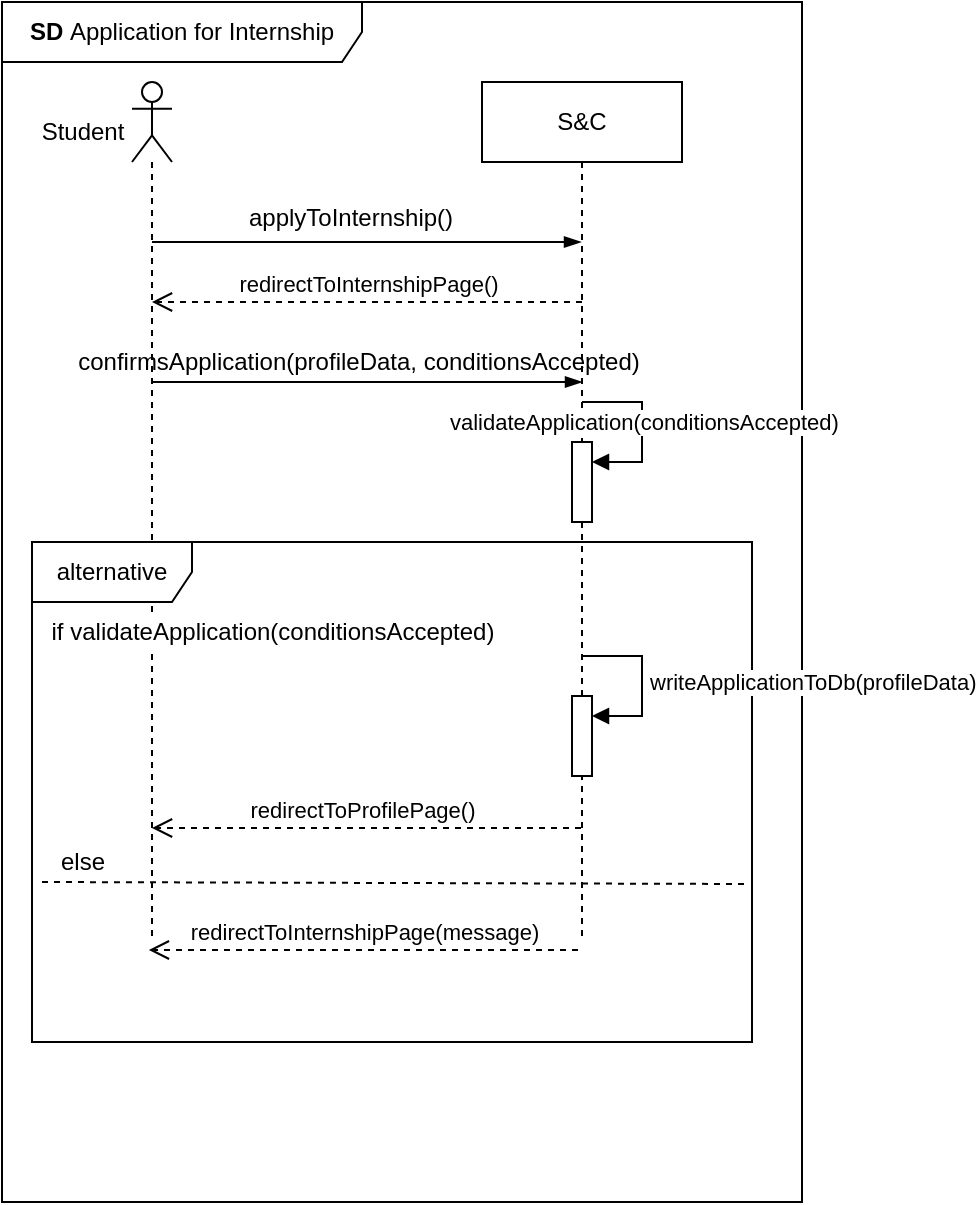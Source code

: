 <mxfile version="25.0.1">
  <diagram name="Page-1" id="2YBvvXClWsGukQMizWep">
    <mxGraphModel dx="477" dy="322" grid="1" gridSize="10" guides="1" tooltips="1" connect="1" arrows="1" fold="1" page="1" pageScale="1" pageWidth="850" pageHeight="1100" math="0" shadow="0">
      <root>
        <mxCell id="0" />
        <mxCell id="1" parent="0" />
        <mxCell id="CObYJEAy56xA2G8EUnc1-1" value="S&amp;amp;C" style="shape=umlLifeline;perimeter=lifelinePerimeter;whiteSpace=wrap;html=1;container=1;dropTarget=0;collapsible=0;recursiveResize=0;outlineConnect=0;portConstraint=eastwest;newEdgeStyle={&quot;edgeStyle&quot;:&quot;elbowEdgeStyle&quot;,&quot;elbow&quot;:&quot;vertical&quot;,&quot;curved&quot;:0,&quot;rounded&quot;:0};" parent="1" vertex="1">
          <mxGeometry x="320" y="40" width="100" height="430" as="geometry" />
        </mxCell>
        <mxCell id="CObYJEAy56xA2G8EUnc1-6" value="" style="shape=umlLifeline;perimeter=lifelinePerimeter;whiteSpace=wrap;html=1;container=1;dropTarget=0;collapsible=0;recursiveResize=0;outlineConnect=0;portConstraint=eastwest;newEdgeStyle={&quot;curved&quot;:0,&quot;rounded&quot;:0};participant=umlActor;" parent="1" vertex="1">
          <mxGeometry x="145" y="40" width="20" height="430" as="geometry" />
        </mxCell>
        <mxCell id="CObYJEAy56xA2G8EUnc1-7" value="Student" style="text;html=1;align=center;verticalAlign=middle;resizable=0;points=[];autosize=1;strokeColor=none;fillColor=none;" parent="1" vertex="1">
          <mxGeometry x="90" y="50" width="60" height="30" as="geometry" />
        </mxCell>
        <mxCell id="CObYJEAy56xA2G8EUnc1-8" value="" style="edgeStyle=elbowEdgeStyle;fontSize=12;html=1;endArrow=blockThin;endFill=1;rounded=0;" parent="1" source="CObYJEAy56xA2G8EUnc1-6" target="CObYJEAy56xA2G8EUnc1-1" edge="1">
          <mxGeometry width="160" relative="1" as="geometry">
            <mxPoint x="190" y="120" as="sourcePoint" />
            <mxPoint x="369.5" y="180" as="targetPoint" />
            <Array as="points">
              <mxPoint x="270" y="120" />
            </Array>
          </mxGeometry>
        </mxCell>
        <mxCell id="CObYJEAy56xA2G8EUnc1-9" value="applyToInternship()" style="text;html=1;align=center;verticalAlign=middle;resizable=0;points=[];autosize=1;strokeColor=none;fillColor=none;" parent="1" vertex="1">
          <mxGeometry x="189" y="93" width="130" height="30" as="geometry" />
        </mxCell>
        <mxCell id="CObYJEAy56xA2G8EUnc1-14" value="alternative" style="shape=umlFrame;whiteSpace=wrap;html=1;pointerEvents=0;width=80;height=30;" parent="1" vertex="1">
          <mxGeometry x="95" y="270" width="360" height="250" as="geometry" />
        </mxCell>
        <mxCell id="CObYJEAy56xA2G8EUnc1-15" value="&lt;b&gt;SD&lt;/b&gt;&amp;nbsp;Application for Internship" style="shape=umlFrame;whiteSpace=wrap;html=1;pointerEvents=0;width=180;height=30;" parent="1" vertex="1">
          <mxGeometry x="80" width="400" height="600" as="geometry" />
        </mxCell>
        <mxCell id="CObYJEAy56xA2G8EUnc1-17" value="" style="endArrow=none;dashed=1;html=1;rounded=0;exitX=0.014;exitY=0.49;exitDx=0;exitDy=0;exitPerimeter=0;entryX=0.994;entryY=0.495;entryDx=0;entryDy=0;entryPerimeter=0;" parent="1" edge="1">
          <mxGeometry width="50" height="50" relative="1" as="geometry">
            <mxPoint x="100.0" y="440" as="sourcePoint" />
            <mxPoint x="452.8" y="441" as="targetPoint" />
          </mxGeometry>
        </mxCell>
        <mxCell id="CObYJEAy56xA2G8EUnc1-19" value="else" style="text;html=1;align=center;verticalAlign=middle;resizable=0;points=[];autosize=1;strokeColor=none;fillColor=none;" parent="1" vertex="1">
          <mxGeometry x="95" y="415" width="50" height="30" as="geometry" />
        </mxCell>
        <mxCell id="CObYJEAy56xA2G8EUnc1-20" value="if validateApplication(conditionsAccepted)" style="text;html=1;align=center;verticalAlign=middle;resizable=0;points=[];autosize=1;strokeColor=none;fillColor=none;labelBackgroundColor=default;" parent="1" vertex="1">
          <mxGeometry x="95" y="300" width="240" height="30" as="geometry" />
        </mxCell>
        <mxCell id="CObYJEAy56xA2G8EUnc1-24" value="redirectToInternshipPage(message)" style="html=1;verticalAlign=bottom;endArrow=open;dashed=1;endSize=8;curved=0;rounded=0;" parent="1" edge="1">
          <mxGeometry x="-0.003" relative="1" as="geometry">
            <mxPoint x="368.0" y="474" as="sourcePoint" />
            <mxPoint x="153.444" y="474" as="targetPoint" />
            <mxPoint as="offset" />
          </mxGeometry>
        </mxCell>
        <mxCell id="HJIBpvxVfIBrpGYPyr1l-3" value="redirectToInternshipPage()" style="html=1;verticalAlign=bottom;endArrow=open;dashed=1;endSize=8;curved=0;rounded=0;" edge="1" parent="1" target="CObYJEAy56xA2G8EUnc1-6">
          <mxGeometry relative="1" as="geometry">
            <mxPoint x="370" y="150" as="sourcePoint" />
            <mxPoint x="190.429" y="150" as="targetPoint" />
            <Array as="points">
              <mxPoint x="280.5" y="150" />
            </Array>
          </mxGeometry>
        </mxCell>
        <mxCell id="HJIBpvxVfIBrpGYPyr1l-5" value="confirmsApplication(profileData, conditionsAccepted)" style="text;html=1;align=center;verticalAlign=middle;resizable=0;points=[];autosize=1;strokeColor=none;fillColor=none;" vertex="1" parent="1">
          <mxGeometry x="108" y="165" width="300" height="30" as="geometry" />
        </mxCell>
        <mxCell id="HJIBpvxVfIBrpGYPyr1l-6" value="redirectToProfilePage()" style="html=1;verticalAlign=bottom;endArrow=open;dashed=1;endSize=8;curved=0;rounded=0;" edge="1" parent="1">
          <mxGeometry x="0.021" relative="1" as="geometry">
            <mxPoint x="369.5" y="413" as="sourcePoint" />
            <mxPoint x="155" y="413" as="targetPoint" />
            <Array as="points">
              <mxPoint x="296.5" y="413" />
              <mxPoint x="160" y="413" />
            </Array>
            <mxPoint as="offset" />
          </mxGeometry>
        </mxCell>
        <mxCell id="HJIBpvxVfIBrpGYPyr1l-8" value="" style="edgeStyle=elbowEdgeStyle;fontSize=12;html=1;endArrow=blockThin;endFill=1;rounded=0;" edge="1" parent="1">
          <mxGeometry width="160" relative="1" as="geometry">
            <mxPoint x="155" y="190" as="sourcePoint" />
            <mxPoint x="370" y="190" as="targetPoint" />
            <Array as="points">
              <mxPoint x="270" y="190" />
            </Array>
          </mxGeometry>
        </mxCell>
        <mxCell id="HJIBpvxVfIBrpGYPyr1l-12" value="" style="html=1;points=[[0,0,0,0,5],[0,1,0,0,-5],[1,0,0,0,5],[1,1,0,0,-5]];perimeter=orthogonalPerimeter;outlineConnect=0;targetShapes=umlLifeline;portConstraint=eastwest;newEdgeStyle={&quot;curved&quot;:0,&quot;rounded&quot;:0};" vertex="1" parent="1">
          <mxGeometry x="365" y="220" width="10" height="40" as="geometry" />
        </mxCell>
        <mxCell id="HJIBpvxVfIBrpGYPyr1l-13" value="validateApplication(conditionsAccepted)" style="html=1;align=left;spacingLeft=2;endArrow=block;rounded=0;edgeStyle=orthogonalEdgeStyle;curved=0;rounded=0;" edge="1" target="HJIBpvxVfIBrpGYPyr1l-12" parent="1">
          <mxGeometry x="-1" y="-71" relative="1" as="geometry">
            <mxPoint x="370" y="200" as="sourcePoint" />
            <Array as="points">
              <mxPoint x="400" y="230" />
            </Array>
            <mxPoint x="-70" y="-61" as="offset" />
          </mxGeometry>
        </mxCell>
        <mxCell id="HJIBpvxVfIBrpGYPyr1l-16" value="" style="html=1;points=[[0,0,0,0,5],[0,1,0,0,-5],[1,0,0,0,5],[1,1,0,0,-5]];perimeter=orthogonalPerimeter;outlineConnect=0;targetShapes=umlLifeline;portConstraint=eastwest;newEdgeStyle={&quot;curved&quot;:0,&quot;rounded&quot;:0};" vertex="1" parent="1">
          <mxGeometry x="365" y="347" width="10" height="40" as="geometry" />
        </mxCell>
        <mxCell id="HJIBpvxVfIBrpGYPyr1l-17" value="writeApplicationToDb(profileData)" style="html=1;align=left;spacingLeft=2;endArrow=block;rounded=0;edgeStyle=orthogonalEdgeStyle;curved=0;rounded=0;" edge="1" target="HJIBpvxVfIBrpGYPyr1l-16" parent="1">
          <mxGeometry x="-0.005" relative="1" as="geometry">
            <mxPoint x="370" y="327" as="sourcePoint" />
            <Array as="points">
              <mxPoint x="400" y="357" />
            </Array>
            <mxPoint as="offset" />
          </mxGeometry>
        </mxCell>
      </root>
    </mxGraphModel>
  </diagram>
</mxfile>
